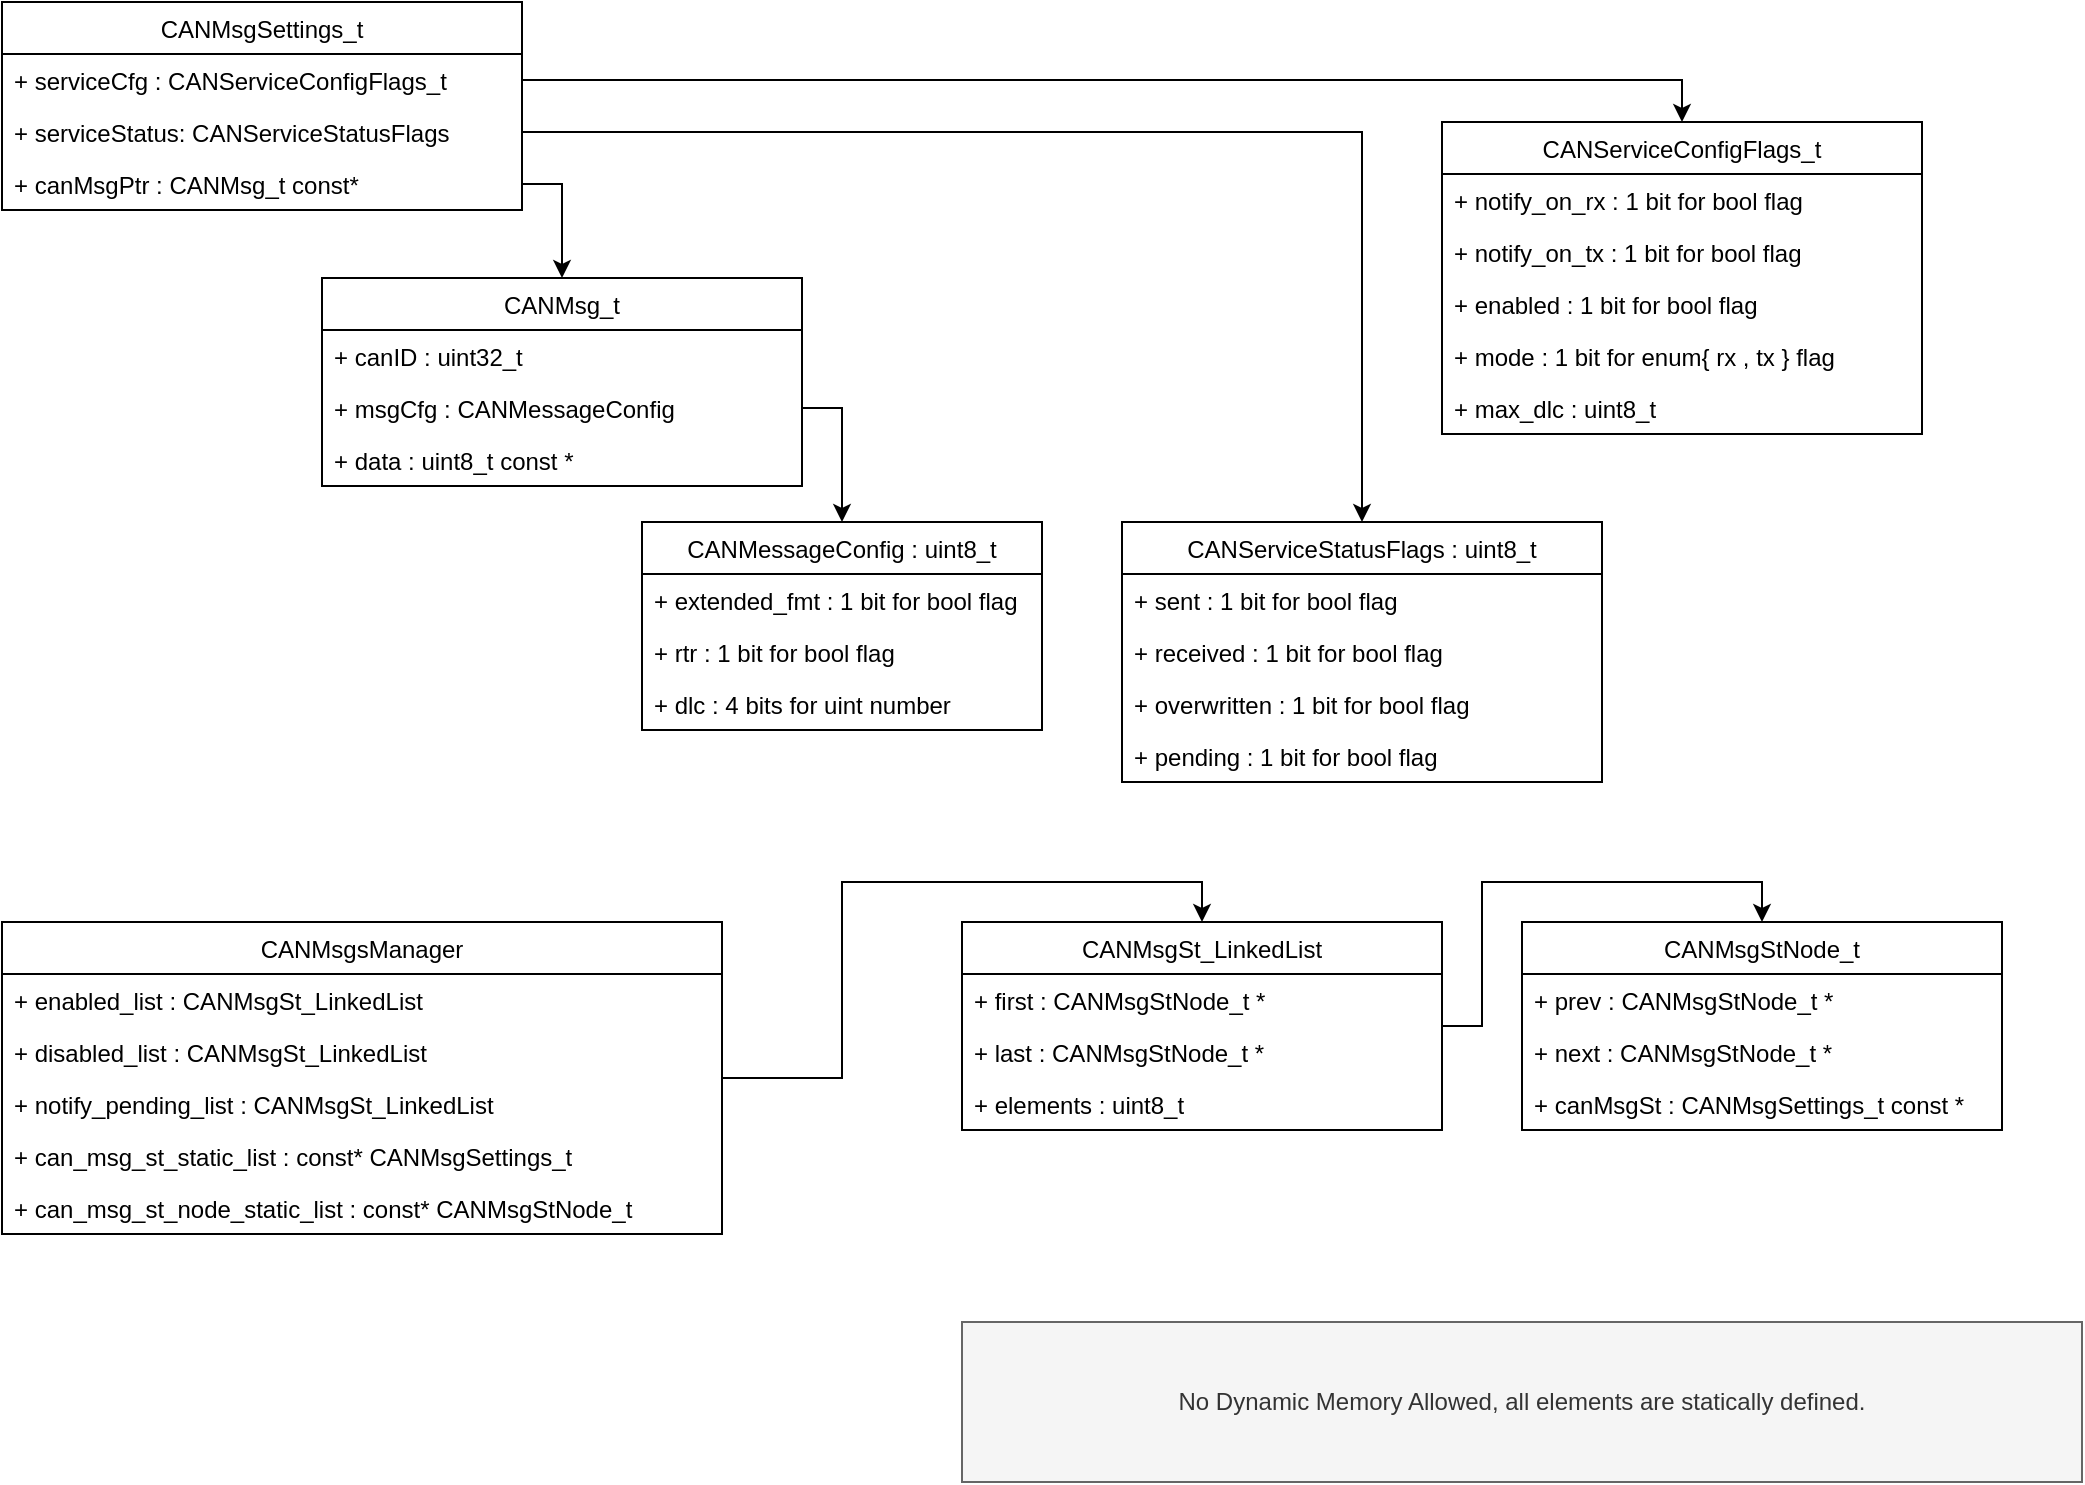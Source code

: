 <mxfile version="15.4.0" type="device"><diagram id="sR7eoJdhIgwF-o1G-whZ" name="Página-1"><mxGraphModel dx="1422" dy="862" grid="1" gridSize="10" guides="1" tooltips="1" connect="1" arrows="1" fold="1" page="1" pageScale="1" pageWidth="1169" pageHeight="827" math="0" shadow="0"><root><mxCell id="0"/><mxCell id="1" parent="0"/><mxCell id="uzWN2ptJlLBMwvBzHwFn-1" value="CANMsgSettings_t" style="swimlane;fontStyle=0;childLayout=stackLayout;horizontal=1;startSize=26;fillColor=none;horizontalStack=0;resizeParent=1;resizeParentMax=0;resizeLast=0;collapsible=1;marginBottom=0;" parent="1" vertex="1"><mxGeometry x="40" y="60" width="260" height="104" as="geometry"><mxRectangle x="640" y="40" width="90" height="26" as="alternateBounds"/></mxGeometry></mxCell><mxCell id="uzWN2ptJlLBMwvBzHwFn-5" value="+ serviceCfg : CANServiceConfigFlags_t" style="text;strokeColor=none;fillColor=none;align=left;verticalAlign=top;spacingLeft=4;spacingRight=4;overflow=hidden;rotatable=0;points=[[0,0.5],[1,0.5]];portConstraint=eastwest;" parent="uzWN2ptJlLBMwvBzHwFn-1" vertex="1"><mxGeometry y="26" width="260" height="26" as="geometry"/></mxCell><mxCell id="uzWN2ptJlLBMwvBzHwFn-6" value="+ serviceStatus: CANServiceStatusFlags" style="text;strokeColor=none;fillColor=none;align=left;verticalAlign=top;spacingLeft=4;spacingRight=4;overflow=hidden;rotatable=0;points=[[0,0.5],[1,0.5]];portConstraint=eastwest;" parent="uzWN2ptJlLBMwvBzHwFn-1" vertex="1"><mxGeometry y="52" width="260" height="26" as="geometry"/></mxCell><mxCell id="uzWN2ptJlLBMwvBzHwFn-29" value="+ canMsgPtr : CANMsg_t const*" style="text;strokeColor=none;fillColor=none;align=left;verticalAlign=top;spacingLeft=4;spacingRight=4;overflow=hidden;rotatable=0;points=[[0,0.5],[1,0.5]];portConstraint=eastwest;" parent="uzWN2ptJlLBMwvBzHwFn-1" vertex="1"><mxGeometry y="78" width="260" height="26" as="geometry"/></mxCell><mxCell id="uzWN2ptJlLBMwvBzHwFn-7" value="CANServiceConfigFlags_t" style="swimlane;fontStyle=0;childLayout=stackLayout;horizontal=1;startSize=26;fillColor=none;horizontalStack=0;resizeParent=1;resizeParentMax=0;resizeLast=0;collapsible=1;marginBottom=0;" parent="1" vertex="1"><mxGeometry x="760" y="120" width="240" height="156" as="geometry"/></mxCell><mxCell id="uzWN2ptJlLBMwvBzHwFn-9" value="+ notify_on_rx : 1 bit for bool flag" style="text;strokeColor=none;fillColor=none;align=left;verticalAlign=top;spacingLeft=4;spacingRight=4;overflow=hidden;rotatable=0;points=[[0,0.5],[1,0.5]];portConstraint=eastwest;" parent="uzWN2ptJlLBMwvBzHwFn-7" vertex="1"><mxGeometry y="26" width="240" height="26" as="geometry"/></mxCell><mxCell id="uzWN2ptJlLBMwvBzHwFn-10" value="+ notify_on_tx : 1 bit for bool flag" style="text;strokeColor=none;fillColor=none;align=left;verticalAlign=top;spacingLeft=4;spacingRight=4;overflow=hidden;rotatable=0;points=[[0,0.5],[1,0.5]];portConstraint=eastwest;" parent="uzWN2ptJlLBMwvBzHwFn-7" vertex="1"><mxGeometry y="52" width="240" height="26" as="geometry"/></mxCell><mxCell id="uzWN2ptJlLBMwvBzHwFn-11" value="+ enabled : 1 bit for bool flag" style="text;strokeColor=none;fillColor=none;align=left;verticalAlign=top;spacingLeft=4;spacingRight=4;overflow=hidden;rotatable=0;points=[[0,0.5],[1,0.5]];portConstraint=eastwest;" parent="uzWN2ptJlLBMwvBzHwFn-7" vertex="1"><mxGeometry y="78" width="240" height="26" as="geometry"/></mxCell><mxCell id="uzWN2ptJlLBMwvBzHwFn-12" value="+ mode : 1 bit for enum{ rx , tx } flag " style="text;strokeColor=none;fillColor=none;align=left;verticalAlign=top;spacingLeft=4;spacingRight=4;overflow=hidden;rotatable=0;points=[[0,0.5],[1,0.5]];portConstraint=eastwest;" parent="uzWN2ptJlLBMwvBzHwFn-7" vertex="1"><mxGeometry y="104" width="240" height="26" as="geometry"/></mxCell><mxCell id="M075j35YEq7RKzKICrDR-4" value="+ max_dlc : uint8_t" style="text;strokeColor=none;fillColor=none;align=left;verticalAlign=top;spacingLeft=4;spacingRight=4;overflow=hidden;rotatable=0;points=[[0,0.5],[1,0.5]];portConstraint=eastwest;" vertex="1" parent="uzWN2ptJlLBMwvBzHwFn-7"><mxGeometry y="130" width="240" height="26" as="geometry"/></mxCell><mxCell id="uzWN2ptJlLBMwvBzHwFn-13" value="CANServiceStatusFlags : uint8_t" style="swimlane;fontStyle=0;childLayout=stackLayout;horizontal=1;startSize=26;fillColor=none;horizontalStack=0;resizeParent=1;resizeParentMax=0;resizeLast=0;collapsible=1;marginBottom=0;" parent="1" vertex="1"><mxGeometry x="600" y="320" width="240" height="130" as="geometry"/></mxCell><mxCell id="uzWN2ptJlLBMwvBzHwFn-14" value="+ sent : 1 bit for bool flag" style="text;strokeColor=none;fillColor=none;align=left;verticalAlign=top;spacingLeft=4;spacingRight=4;overflow=hidden;rotatable=0;points=[[0,0.5],[1,0.5]];portConstraint=eastwest;" parent="uzWN2ptJlLBMwvBzHwFn-13" vertex="1"><mxGeometry y="26" width="240" height="26" as="geometry"/></mxCell><mxCell id="uzWN2ptJlLBMwvBzHwFn-15" value="+ received : 1 bit for bool flag" style="text;strokeColor=none;fillColor=none;align=left;verticalAlign=top;spacingLeft=4;spacingRight=4;overflow=hidden;rotatable=0;points=[[0,0.5],[1,0.5]];portConstraint=eastwest;" parent="uzWN2ptJlLBMwvBzHwFn-13" vertex="1"><mxGeometry y="52" width="240" height="26" as="geometry"/></mxCell><mxCell id="uzWN2ptJlLBMwvBzHwFn-16" value="+ overwritten : 1 bit for bool flag" style="text;strokeColor=none;fillColor=none;align=left;verticalAlign=top;spacingLeft=4;spacingRight=4;overflow=hidden;rotatable=0;points=[[0,0.5],[1,0.5]];portConstraint=eastwest;" parent="uzWN2ptJlLBMwvBzHwFn-13" vertex="1"><mxGeometry y="78" width="240" height="26" as="geometry"/></mxCell><mxCell id="uzWN2ptJlLBMwvBzHwFn-17" value="+ pending : 1 bit for bool flag" style="text;strokeColor=none;fillColor=none;align=left;verticalAlign=top;spacingLeft=4;spacingRight=4;overflow=hidden;rotatable=0;points=[[0,0.5],[1,0.5]];portConstraint=eastwest;" parent="uzWN2ptJlLBMwvBzHwFn-13" vertex="1"><mxGeometry y="104" width="240" height="26" as="geometry"/></mxCell><mxCell id="uzWN2ptJlLBMwvBzHwFn-18" style="edgeStyle=orthogonalEdgeStyle;rounded=0;orthogonalLoop=1;jettySize=auto;html=1;exitX=1;exitY=0.5;exitDx=0;exitDy=0;entryX=0.5;entryY=0;entryDx=0;entryDy=0;startArrow=none;startFill=0;" parent="1" source="uzWN2ptJlLBMwvBzHwFn-6" target="uzWN2ptJlLBMwvBzHwFn-13" edge="1"><mxGeometry relative="1" as="geometry"><Array as="points"><mxPoint x="720" y="125"/></Array></mxGeometry></mxCell><mxCell id="uzWN2ptJlLBMwvBzHwFn-19" style="edgeStyle=orthogonalEdgeStyle;rounded=0;orthogonalLoop=1;jettySize=auto;html=1;exitX=1;exitY=0.5;exitDx=0;exitDy=0;entryX=0.5;entryY=0;entryDx=0;entryDy=0;startArrow=none;startFill=0;" parent="1" source="uzWN2ptJlLBMwvBzHwFn-5" target="uzWN2ptJlLBMwvBzHwFn-7" edge="1"><mxGeometry relative="1" as="geometry"><Array as="points"><mxPoint x="880" y="99"/></Array></mxGeometry></mxCell><mxCell id="uzWN2ptJlLBMwvBzHwFn-20" value="CANMessageConfig : uint8_t" style="swimlane;fontStyle=0;childLayout=stackLayout;horizontal=1;startSize=26;fillColor=none;horizontalStack=0;resizeParent=1;resizeParentMax=0;resizeLast=0;collapsible=1;marginBottom=0;" parent="1" vertex="1"><mxGeometry x="360" y="320" width="200" height="104" as="geometry"/></mxCell><mxCell id="uzWN2ptJlLBMwvBzHwFn-21" value="+ extended_fmt : 1 bit for bool flag" style="text;strokeColor=none;fillColor=none;align=left;verticalAlign=top;spacingLeft=4;spacingRight=4;overflow=hidden;rotatable=0;points=[[0,0.5],[1,0.5]];portConstraint=eastwest;" parent="uzWN2ptJlLBMwvBzHwFn-20" vertex="1"><mxGeometry y="26" width="200" height="26" as="geometry"/></mxCell><mxCell id="uzWN2ptJlLBMwvBzHwFn-22" value="+ rtr : 1 bit for bool flag" style="text;strokeColor=none;fillColor=none;align=left;verticalAlign=top;spacingLeft=4;spacingRight=4;overflow=hidden;rotatable=0;points=[[0,0.5],[1,0.5]];portConstraint=eastwest;" parent="uzWN2ptJlLBMwvBzHwFn-20" vertex="1"><mxGeometry y="52" width="200" height="26" as="geometry"/></mxCell><mxCell id="uzWN2ptJlLBMwvBzHwFn-23" value="+ dlc : 4 bits for uint number" style="text;strokeColor=none;fillColor=none;align=left;verticalAlign=top;spacingLeft=4;spacingRight=4;overflow=hidden;rotatable=0;points=[[0,0.5],[1,0.5]];portConstraint=eastwest;" parent="uzWN2ptJlLBMwvBzHwFn-20" vertex="1"><mxGeometry y="78" width="200" height="26" as="geometry"/></mxCell><mxCell id="uzWN2ptJlLBMwvBzHwFn-25" value="CANMsg_t" style="swimlane;fontStyle=0;childLayout=stackLayout;horizontal=1;startSize=26;fillColor=none;horizontalStack=0;resizeParent=1;resizeParentMax=0;resizeLast=0;collapsible=1;marginBottom=0;" parent="1" vertex="1"><mxGeometry x="200" y="198" width="240" height="104" as="geometry"/></mxCell><mxCell id="uzWN2ptJlLBMwvBzHwFn-2" value="+ canID : uint32_t" style="text;strokeColor=none;fillColor=none;align=left;verticalAlign=top;spacingLeft=4;spacingRight=4;overflow=hidden;rotatable=0;points=[[0,0.5],[1,0.5]];portConstraint=eastwest;" parent="uzWN2ptJlLBMwvBzHwFn-25" vertex="1"><mxGeometry y="26" width="240" height="26" as="geometry"/></mxCell><mxCell id="uzWN2ptJlLBMwvBzHwFn-3" value="+ msgCfg : CANMessageConfig" style="text;strokeColor=none;fillColor=none;align=left;verticalAlign=top;spacingLeft=4;spacingRight=4;overflow=hidden;rotatable=0;points=[[0,0.5],[1,0.5]];portConstraint=eastwest;" parent="uzWN2ptJlLBMwvBzHwFn-25" vertex="1"><mxGeometry y="52" width="240" height="26" as="geometry"/></mxCell><mxCell id="uzWN2ptJlLBMwvBzHwFn-4" value="+ data : uint8_t const *" style="text;strokeColor=none;fillColor=none;align=left;verticalAlign=top;spacingLeft=4;spacingRight=4;overflow=hidden;rotatable=0;points=[[0,0.5],[1,0.5]];portConstraint=eastwest;" parent="uzWN2ptJlLBMwvBzHwFn-25" vertex="1"><mxGeometry y="78" width="240" height="26" as="geometry"/></mxCell><mxCell id="uzWN2ptJlLBMwvBzHwFn-30" style="edgeStyle=orthogonalEdgeStyle;rounded=0;orthogonalLoop=1;jettySize=auto;html=1;exitX=1;exitY=0.5;exitDx=0;exitDy=0;entryX=0.5;entryY=0;entryDx=0;entryDy=0;" parent="1" source="uzWN2ptJlLBMwvBzHwFn-3" target="uzWN2ptJlLBMwvBzHwFn-20" edge="1"><mxGeometry relative="1" as="geometry"/></mxCell><mxCell id="uzWN2ptJlLBMwvBzHwFn-32" style="edgeStyle=orthogonalEdgeStyle;rounded=0;orthogonalLoop=1;jettySize=auto;html=1;exitX=1;exitY=0.5;exitDx=0;exitDy=0;entryX=0.5;entryY=0;entryDx=0;entryDy=0;" parent="1" source="uzWN2ptJlLBMwvBzHwFn-29" target="uzWN2ptJlLBMwvBzHwFn-25" edge="1"><mxGeometry relative="1" as="geometry"/></mxCell><mxCell id="uzWN2ptJlLBMwvBzHwFn-72" style="edgeStyle=orthogonalEdgeStyle;rounded=0;orthogonalLoop=1;jettySize=auto;html=1;exitX=1;exitY=0.5;exitDx=0;exitDy=0;entryX=0.5;entryY=0;entryDx=0;entryDy=0;" parent="1" source="uzWN2ptJlLBMwvBzHwFn-33" target="uzWN2ptJlLBMwvBzHwFn-61" edge="1"><mxGeometry relative="1" as="geometry"/></mxCell><mxCell id="uzWN2ptJlLBMwvBzHwFn-33" value="CANMsgsManager" style="swimlane;fontStyle=0;childLayout=stackLayout;horizontal=1;startSize=26;fillColor=none;horizontalStack=0;resizeParent=1;resizeParentMax=0;resizeLast=0;collapsible=1;marginBottom=0;" parent="1" vertex="1"><mxGeometry x="40" y="520" width="360" height="156" as="geometry"><mxRectangle x="40" y="480" width="130" height="26" as="alternateBounds"/></mxGeometry></mxCell><mxCell id="uzWN2ptJlLBMwvBzHwFn-34" value="+ enabled_list : CANMsgSt_LinkedList" style="text;strokeColor=none;fillColor=none;align=left;verticalAlign=top;spacingLeft=4;spacingRight=4;overflow=hidden;rotatable=0;points=[[0,0.5],[1,0.5]];portConstraint=eastwest;" parent="uzWN2ptJlLBMwvBzHwFn-33" vertex="1"><mxGeometry y="26" width="360" height="26" as="geometry"/></mxCell><mxCell id="uzWN2ptJlLBMwvBzHwFn-35" value="+ disabled_list : CANMsgSt_LinkedList" style="text;strokeColor=none;fillColor=none;align=left;verticalAlign=top;spacingLeft=4;spacingRight=4;overflow=hidden;rotatable=0;points=[[0,0.5],[1,0.5]];portConstraint=eastwest;" parent="uzWN2ptJlLBMwvBzHwFn-33" vertex="1"><mxGeometry y="52" width="360" height="26" as="geometry"/></mxCell><mxCell id="uzWN2ptJlLBMwvBzHwFn-36" value="+ notify_pending_list : CANMsgSt_LinkedList" style="text;strokeColor=none;fillColor=none;align=left;verticalAlign=top;spacingLeft=4;spacingRight=4;overflow=hidden;rotatable=0;points=[[0,0.5],[1,0.5]];portConstraint=eastwest;" parent="uzWN2ptJlLBMwvBzHwFn-33" vertex="1"><mxGeometry y="78" width="360" height="26" as="geometry"/></mxCell><mxCell id="M075j35YEq7RKzKICrDR-3" value="+ can_msg_st_static_list : const* CANMsgSettings_t" style="text;strokeColor=none;fillColor=none;align=left;verticalAlign=top;spacingLeft=4;spacingRight=4;overflow=hidden;rotatable=0;points=[[0,0.5],[1,0.5]];portConstraint=eastwest;" vertex="1" parent="uzWN2ptJlLBMwvBzHwFn-33"><mxGeometry y="104" width="360" height="26" as="geometry"/></mxCell><mxCell id="M075j35YEq7RKzKICrDR-5" value="+ can_msg_st_node_static_list : const* CANMsgStNode_t" style="text;strokeColor=none;fillColor=none;align=left;verticalAlign=top;spacingLeft=4;spacingRight=4;overflow=hidden;rotatable=0;points=[[0,0.5],[1,0.5]];portConstraint=eastwest;" vertex="1" parent="uzWN2ptJlLBMwvBzHwFn-33"><mxGeometry y="130" width="360" height="26" as="geometry"/></mxCell><mxCell id="uzWN2ptJlLBMwvBzHwFn-73" style="edgeStyle=orthogonalEdgeStyle;rounded=0;orthogonalLoop=1;jettySize=auto;html=1;exitX=1;exitY=0.5;exitDx=0;exitDy=0;entryX=0.5;entryY=0;entryDx=0;entryDy=0;" parent="1" source="uzWN2ptJlLBMwvBzHwFn-61" target="uzWN2ptJlLBMwvBzHwFn-67" edge="1"><mxGeometry relative="1" as="geometry"/></mxCell><mxCell id="uzWN2ptJlLBMwvBzHwFn-61" value="CANMsgSt_LinkedList" style="swimlane;fontStyle=0;childLayout=stackLayout;horizontal=1;startSize=26;fillColor=none;horizontalStack=0;resizeParent=1;resizeParentMax=0;resizeLast=0;collapsible=1;marginBottom=0;" parent="1" vertex="1"><mxGeometry x="520" y="520" width="240" height="104" as="geometry"><mxRectangle x="360" y="600" width="150" height="26" as="alternateBounds"/></mxGeometry></mxCell><mxCell id="uzWN2ptJlLBMwvBzHwFn-62" value="+ first : CANMsgStNode_t *" style="text;strokeColor=none;fillColor=none;align=left;verticalAlign=top;spacingLeft=4;spacingRight=4;overflow=hidden;rotatable=0;points=[[0,0.5],[1,0.5]];portConstraint=eastwest;" parent="uzWN2ptJlLBMwvBzHwFn-61" vertex="1"><mxGeometry y="26" width="240" height="26" as="geometry"/></mxCell><mxCell id="uzWN2ptJlLBMwvBzHwFn-63" value="+ last : CANMsgStNode_t *" style="text;strokeColor=none;fillColor=none;align=left;verticalAlign=top;spacingLeft=4;spacingRight=4;overflow=hidden;rotatable=0;points=[[0,0.5],[1,0.5]];portConstraint=eastwest;" parent="uzWN2ptJlLBMwvBzHwFn-61" vertex="1"><mxGeometry y="52" width="240" height="26" as="geometry"/></mxCell><mxCell id="uzWN2ptJlLBMwvBzHwFn-64" value="+ elements : uint8_t" style="text;strokeColor=none;fillColor=none;align=left;verticalAlign=top;spacingLeft=4;spacingRight=4;overflow=hidden;rotatable=0;points=[[0,0.5],[1,0.5]];portConstraint=eastwest;" parent="uzWN2ptJlLBMwvBzHwFn-61" vertex="1"><mxGeometry y="78" width="240" height="26" as="geometry"/></mxCell><mxCell id="uzWN2ptJlLBMwvBzHwFn-67" value="CANMsgStNode_t" style="swimlane;fontStyle=0;childLayout=stackLayout;horizontal=1;startSize=26;fillColor=none;horizontalStack=0;resizeParent=1;resizeParentMax=0;resizeLast=0;collapsible=1;marginBottom=0;" parent="1" vertex="1"><mxGeometry x="800" y="520" width="240" height="104" as="geometry"/></mxCell><mxCell id="uzWN2ptJlLBMwvBzHwFn-68" value="+ prev : CANMsgStNode_t *" style="text;strokeColor=none;fillColor=none;align=left;verticalAlign=top;spacingLeft=4;spacingRight=4;overflow=hidden;rotatable=0;points=[[0,0.5],[1,0.5]];portConstraint=eastwest;" parent="uzWN2ptJlLBMwvBzHwFn-67" vertex="1"><mxGeometry y="26" width="240" height="26" as="geometry"/></mxCell><mxCell id="uzWN2ptJlLBMwvBzHwFn-69" value="+ next : CANMsgStNode_t *" style="text;strokeColor=none;fillColor=none;align=left;verticalAlign=top;spacingLeft=4;spacingRight=4;overflow=hidden;rotatable=0;points=[[0,0.5],[1,0.5]];portConstraint=eastwest;" parent="uzWN2ptJlLBMwvBzHwFn-67" vertex="1"><mxGeometry y="52" width="240" height="26" as="geometry"/></mxCell><mxCell id="uzWN2ptJlLBMwvBzHwFn-70" value="+ canMsgSt : CANMsgSettings_t const *" style="text;strokeColor=none;fillColor=none;align=left;verticalAlign=top;spacingLeft=4;spacingRight=4;overflow=hidden;rotatable=0;points=[[0,0.5],[1,0.5]];portConstraint=eastwest;" parent="uzWN2ptJlLBMwvBzHwFn-67" vertex="1"><mxGeometry y="78" width="240" height="26" as="geometry"/></mxCell><mxCell id="M075j35YEq7RKzKICrDR-6" value="No Dynamic Memory Allowed, all elements are statically defined." style="text;html=1;strokeColor=#666666;fillColor=#f5f5f5;align=center;verticalAlign=middle;whiteSpace=wrap;rounded=0;fontColor=#333333;" vertex="1" parent="1"><mxGeometry x="520" y="720" width="560" height="80" as="geometry"/></mxCell></root></mxGraphModel></diagram></mxfile>